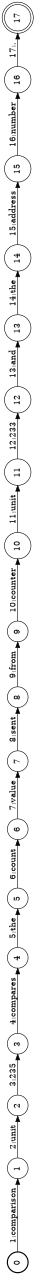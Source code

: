 digraph FST {
rankdir = LR;
size = "8.5,11";
label = "";
center = 1;
orientation = Landscape;
ranksep = "0.4";
nodesep = "0.25";
0 [label = "0", shape = circle, style = bold, fontsize = 14]
	0 -> 1 [label = "1:comparison", fontsize = 14];
1 [label = "1", shape = circle, style = solid, fontsize = 14]
	1 -> 2 [label = "2:unit", fontsize = 14];
2 [label = "2", shape = circle, style = solid, fontsize = 14]
	2 -> 3 [label = "3:235", fontsize = 14];
3 [label = "3", shape = circle, style = solid, fontsize = 14]
	3 -> 4 [label = "4:compares", fontsize = 14];
4 [label = "4", shape = circle, style = solid, fontsize = 14]
	4 -> 5 [label = "5:the", fontsize = 14];
5 [label = "5", shape = circle, style = solid, fontsize = 14]
	5 -> 6 [label = "6:count", fontsize = 14];
6 [label = "6", shape = circle, style = solid, fontsize = 14]
	6 -> 7 [label = "7:value", fontsize = 14];
7 [label = "7", shape = circle, style = solid, fontsize = 14]
	7 -> 8 [label = "8:sent", fontsize = 14];
8 [label = "8", shape = circle, style = solid, fontsize = 14]
	8 -> 9 [label = "9:from", fontsize = 14];
9 [label = "9", shape = circle, style = solid, fontsize = 14]
	9 -> 10 [label = "10:counter", fontsize = 14];
10 [label = "10", shape = circle, style = solid, fontsize = 14]
	10 -> 11 [label = "11:unit", fontsize = 14];
11 [label = "11", shape = circle, style = solid, fontsize = 14]
	11 -> 12 [label = "12:233", fontsize = 14];
12 [label = "12", shape = circle, style = solid, fontsize = 14]
	12 -> 13 [label = "13:and", fontsize = 14];
13 [label = "13", shape = circle, style = solid, fontsize = 14]
	13 -> 14 [label = "14:the", fontsize = 14];
14 [label = "14", shape = circle, style = solid, fontsize = 14]
	14 -> 15 [label = "15:address", fontsize = 14];
15 [label = "15", shape = circle, style = solid, fontsize = 14]
	15 -> 16 [label = "16:number", fontsize = 14];
16 [label = "16", shape = circle, style = solid, fontsize = 14]
	16 -> 17 [label = "17:.", fontsize = 14];
17 [label = "17", shape = doublecircle, style = solid, fontsize = 14]
}
